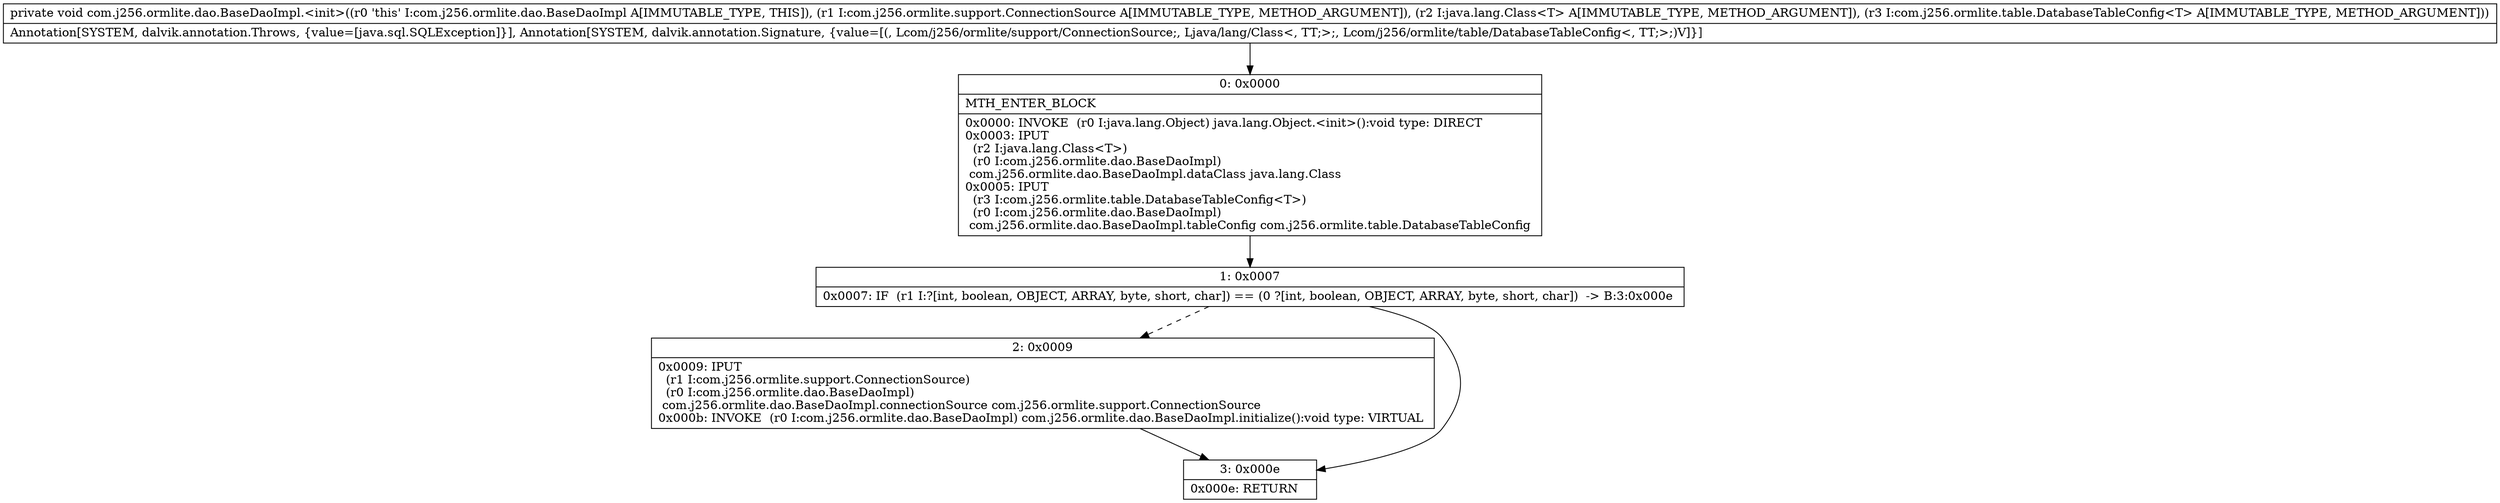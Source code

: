 digraph "CFG forcom.j256.ormlite.dao.BaseDaoImpl.\<init\>(Lcom\/j256\/ormlite\/support\/ConnectionSource;Ljava\/lang\/Class;Lcom\/j256\/ormlite\/table\/DatabaseTableConfig;)V" {
Node_0 [shape=record,label="{0\:\ 0x0000|MTH_ENTER_BLOCK\l|0x0000: INVOKE  (r0 I:java.lang.Object) java.lang.Object.\<init\>():void type: DIRECT \l0x0003: IPUT  \l  (r2 I:java.lang.Class\<T\>)\l  (r0 I:com.j256.ormlite.dao.BaseDaoImpl)\l com.j256.ormlite.dao.BaseDaoImpl.dataClass java.lang.Class \l0x0005: IPUT  \l  (r3 I:com.j256.ormlite.table.DatabaseTableConfig\<T\>)\l  (r0 I:com.j256.ormlite.dao.BaseDaoImpl)\l com.j256.ormlite.dao.BaseDaoImpl.tableConfig com.j256.ormlite.table.DatabaseTableConfig \l}"];
Node_1 [shape=record,label="{1\:\ 0x0007|0x0007: IF  (r1 I:?[int, boolean, OBJECT, ARRAY, byte, short, char]) == (0 ?[int, boolean, OBJECT, ARRAY, byte, short, char])  \-\> B:3:0x000e \l}"];
Node_2 [shape=record,label="{2\:\ 0x0009|0x0009: IPUT  \l  (r1 I:com.j256.ormlite.support.ConnectionSource)\l  (r0 I:com.j256.ormlite.dao.BaseDaoImpl)\l com.j256.ormlite.dao.BaseDaoImpl.connectionSource com.j256.ormlite.support.ConnectionSource \l0x000b: INVOKE  (r0 I:com.j256.ormlite.dao.BaseDaoImpl) com.j256.ormlite.dao.BaseDaoImpl.initialize():void type: VIRTUAL \l}"];
Node_3 [shape=record,label="{3\:\ 0x000e|0x000e: RETURN   \l}"];
MethodNode[shape=record,label="{private void com.j256.ormlite.dao.BaseDaoImpl.\<init\>((r0 'this' I:com.j256.ormlite.dao.BaseDaoImpl A[IMMUTABLE_TYPE, THIS]), (r1 I:com.j256.ormlite.support.ConnectionSource A[IMMUTABLE_TYPE, METHOD_ARGUMENT]), (r2 I:java.lang.Class\<T\> A[IMMUTABLE_TYPE, METHOD_ARGUMENT]), (r3 I:com.j256.ormlite.table.DatabaseTableConfig\<T\> A[IMMUTABLE_TYPE, METHOD_ARGUMENT]))  | Annotation[SYSTEM, dalvik.annotation.Throws, \{value=[java.sql.SQLException]\}], Annotation[SYSTEM, dalvik.annotation.Signature, \{value=[(, Lcom\/j256\/ormlite\/support\/ConnectionSource;, Ljava\/lang\/Class\<, TT;\>;, Lcom\/j256\/ormlite\/table\/DatabaseTableConfig\<, TT;\>;)V]\}]\l}"];
MethodNode -> Node_0;
Node_0 -> Node_1;
Node_1 -> Node_2[style=dashed];
Node_1 -> Node_3;
Node_2 -> Node_3;
}


